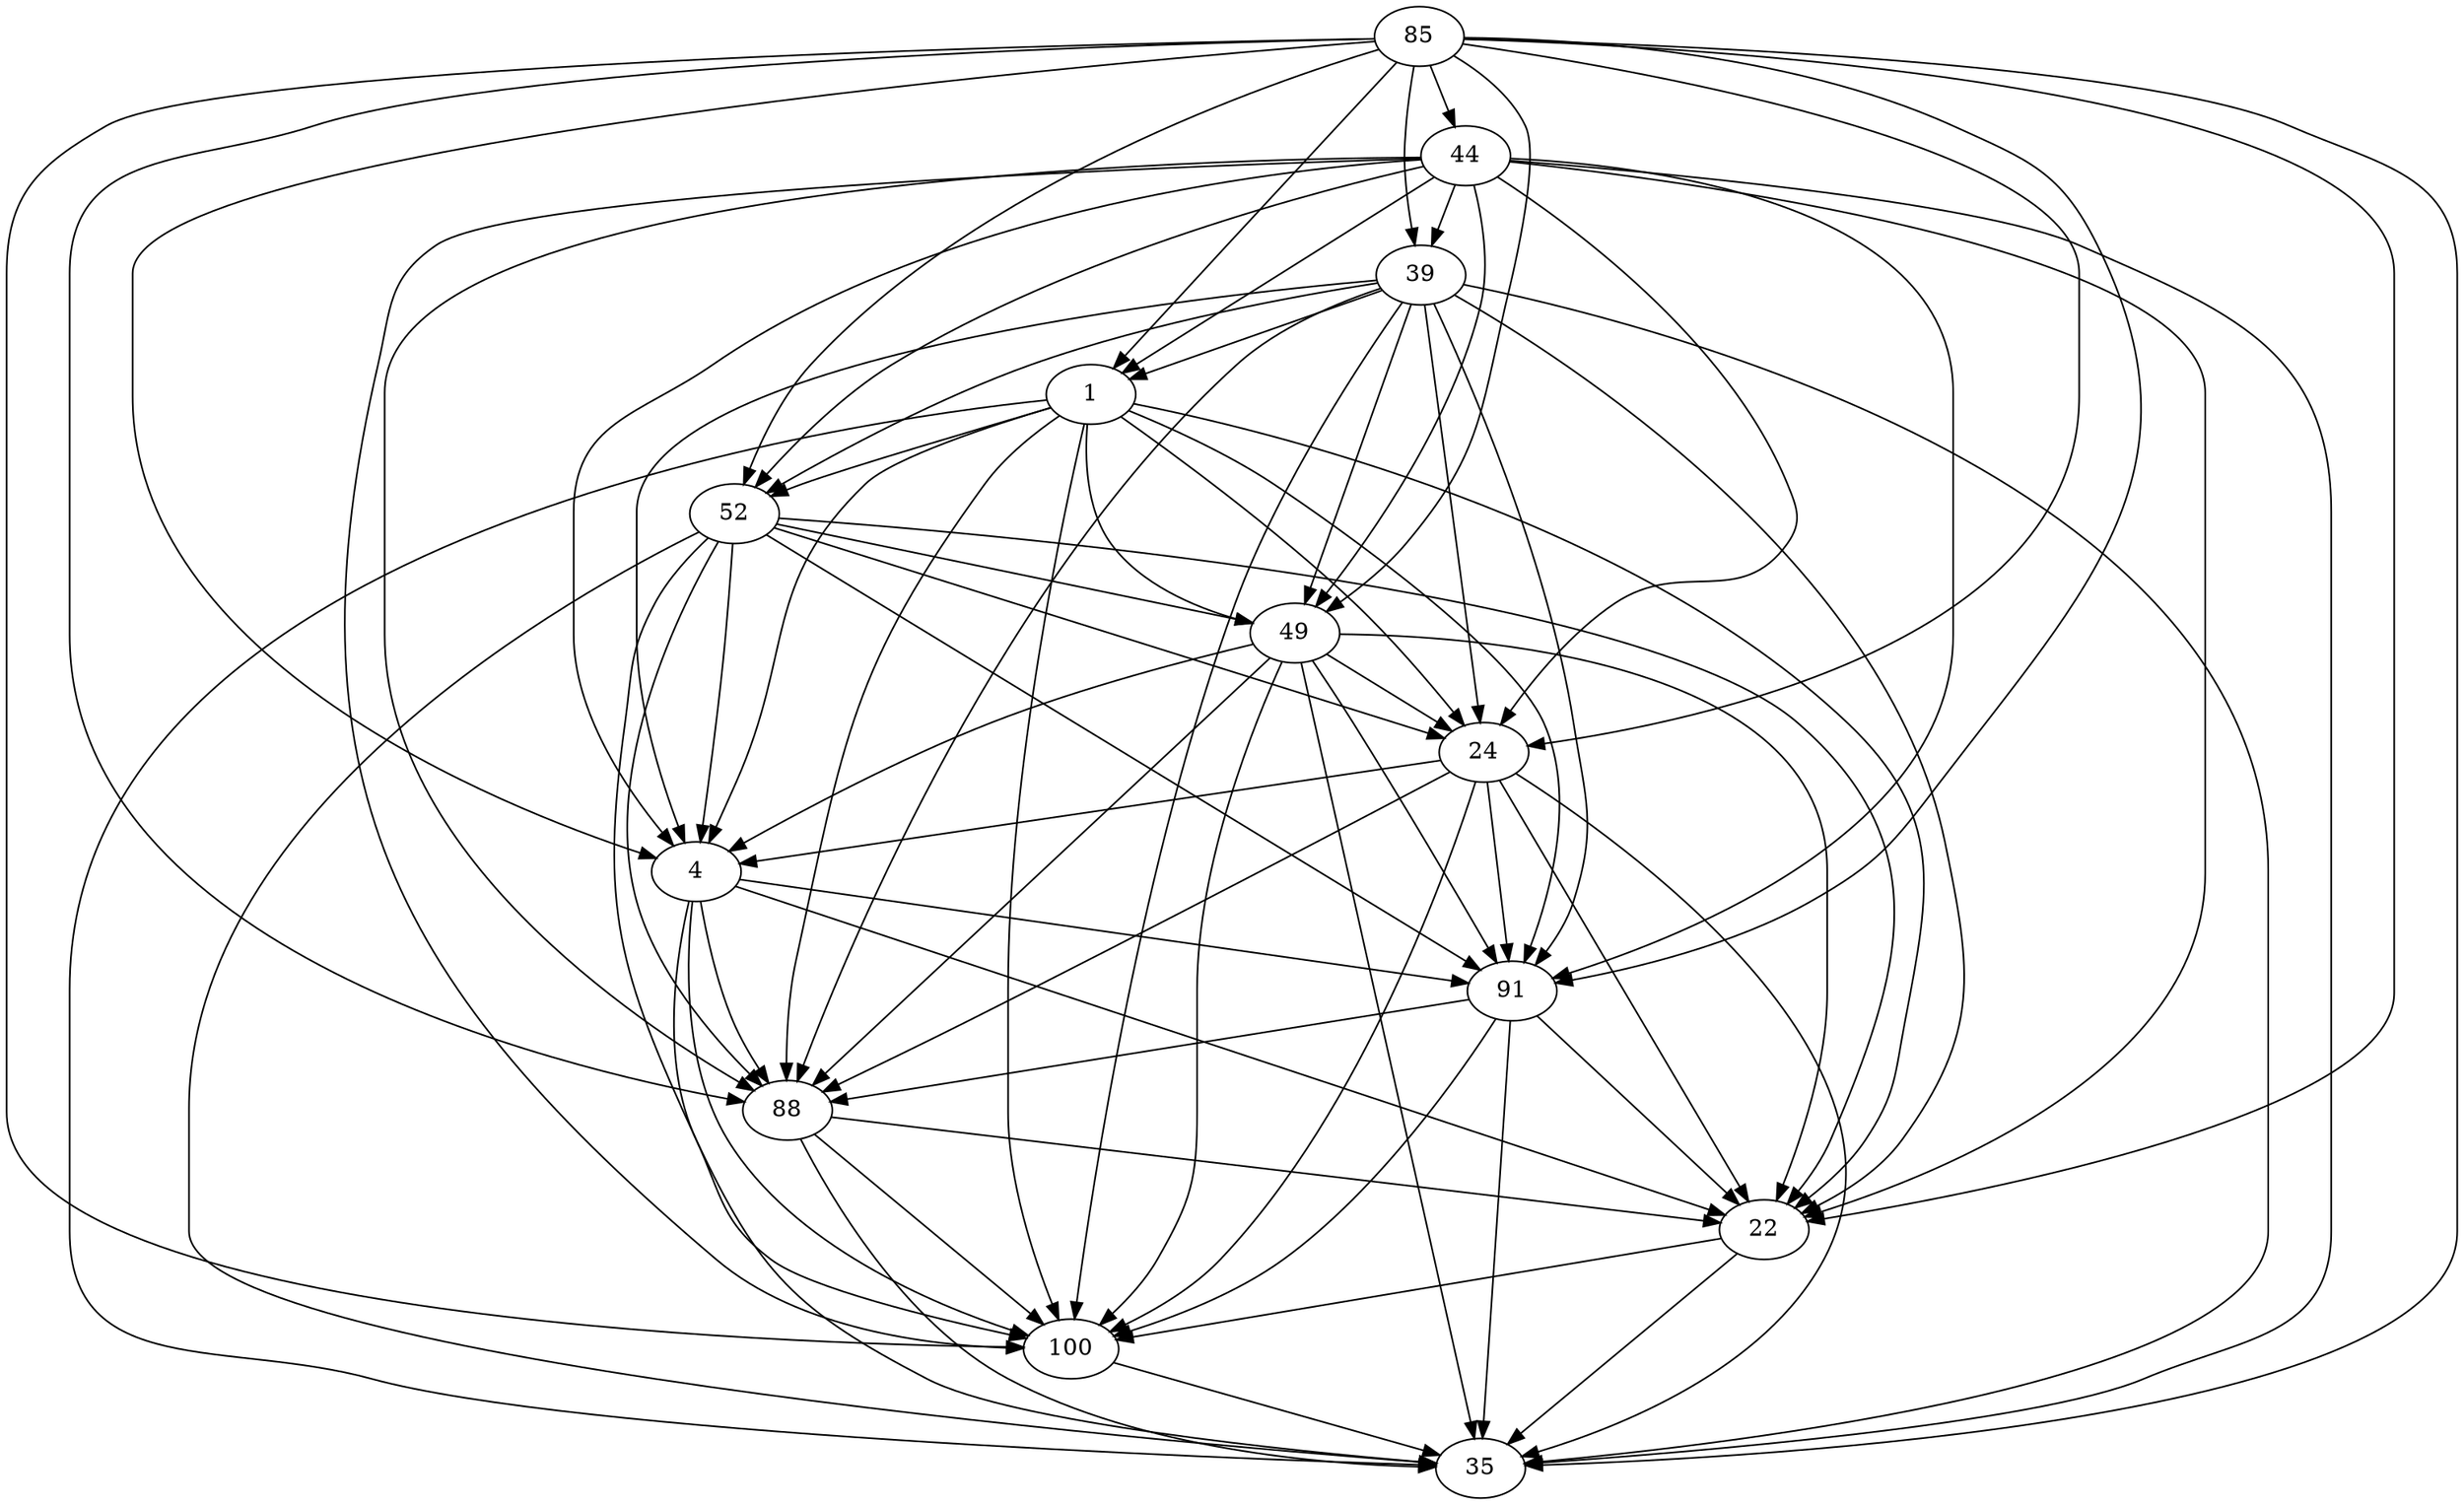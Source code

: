 strict digraph  {
1 [dimensions="[625, 361, 130]"];
35 [dimensions="[959, 987, 961]"];
4 [dimensions="[539, 796, 457]"];
100 [dimensions="[845, 632, 940]"];
39 [dimensions="[596, 114, 360]"];
88 [dimensions="[656, 932, 561]"];
44 [dimensions="[68, 552, 285]"];
49 [dimensions="[446, 716, 221]"];
52 [dimensions="[416, 202, 671]"];
85 [dimensions="[371, 34, 96]"];
22 [dimensions="[935, 715, 570]"];
24 [dimensions="[763, 324, 461]"];
91 [dimensions="[552, 914, 518]"];
1 -> 35;
1 -> 100;
1 -> 22;
1 -> 88;
1 -> 91;
1 -> 4;
1 -> 24;
1 -> 49;
1 -> 52;
4 -> 35;
4 -> 100;
4 -> 22;
4 -> 88;
4 -> 91;
100 -> 35;
39 -> 35;
39 -> 100;
39 -> 22;
39 -> 88;
39 -> 91;
39 -> 4;
39 -> 24;
39 -> 49;
39 -> 52;
39 -> 1;
88 -> 35;
88 -> 100;
88 -> 22;
44 -> 35;
44 -> 100;
44 -> 22;
44 -> 88;
44 -> 91;
44 -> 4;
44 -> 24;
44 -> 49;
44 -> 52;
44 -> 1;
44 -> 39;
49 -> 35;
49 -> 100;
49 -> 22;
49 -> 88;
49 -> 91;
49 -> 4;
49 -> 24;
52 -> 35;
52 -> 100;
52 -> 22;
52 -> 88;
52 -> 91;
52 -> 4;
52 -> 24;
52 -> 49;
85 -> 35;
85 -> 100;
85 -> 22;
85 -> 88;
85 -> 91;
85 -> 4;
85 -> 24;
85 -> 49;
85 -> 52;
85 -> 1;
85 -> 39;
85 -> 44;
22 -> 35;
22 -> 100;
24 -> 35;
24 -> 100;
24 -> 22;
24 -> 88;
24 -> 91;
24 -> 4;
91 -> 35;
91 -> 100;
91 -> 22;
91 -> 88;
}
